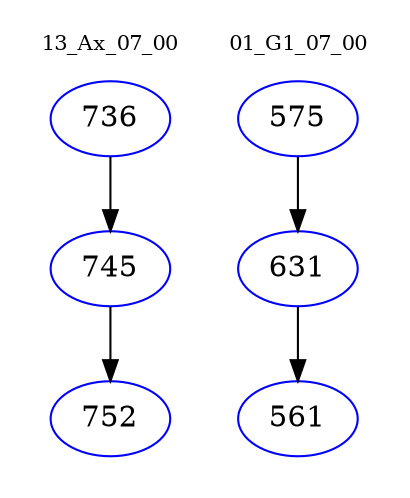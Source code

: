 digraph{
subgraph cluster_0 {
color = white
label = "13_Ax_07_00";
fontsize=10;
T0_736 [label="736", color="blue"]
T0_736 -> T0_745 [color="black"]
T0_745 [label="745", color="blue"]
T0_745 -> T0_752 [color="black"]
T0_752 [label="752", color="blue"]
}
subgraph cluster_1 {
color = white
label = "01_G1_07_00";
fontsize=10;
T1_575 [label="575", color="blue"]
T1_575 -> T1_631 [color="black"]
T1_631 [label="631", color="blue"]
T1_631 -> T1_561 [color="black"]
T1_561 [label="561", color="blue"]
}
}
